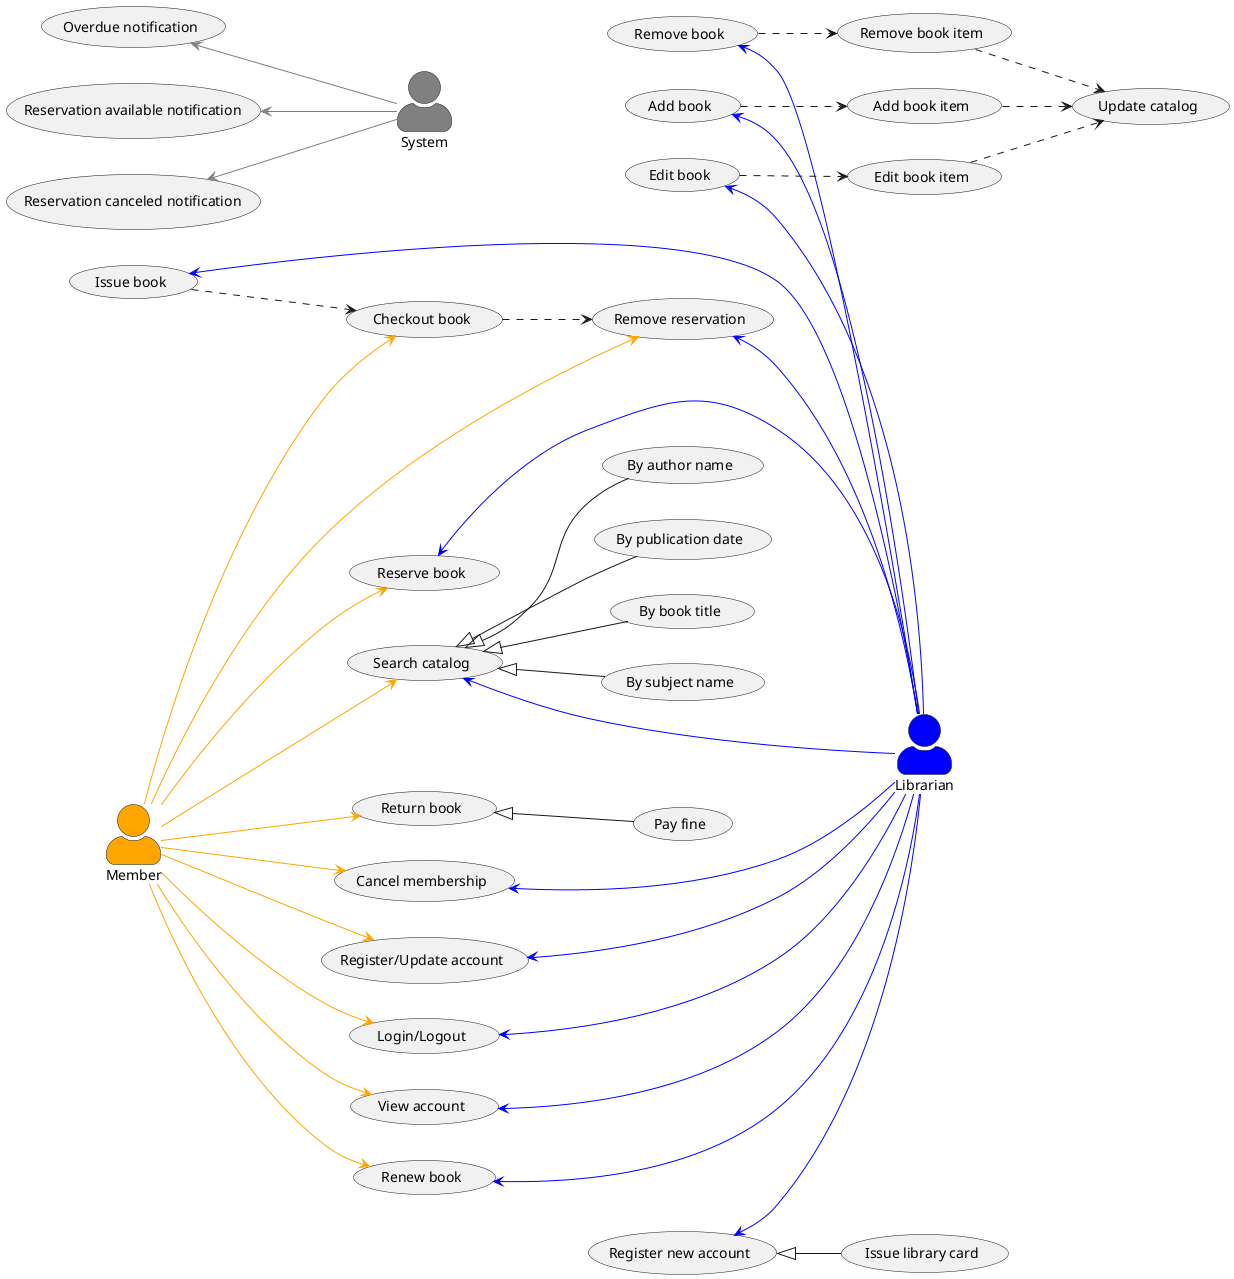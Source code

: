 @startuml
left to right direction
skinparam actorStyle awesome

actor Librarian #blue
actor Member #orange
actor System #gray

'package Library {
    Member --> (Search catalog) #orange
    Member --> (Cancel membership) #orange
    Member --> (Register/Update account) #orange
    Member --> (Login/Logout) #orange
    Member --> (Checkout book) #orange
    Member --> (Remove reservation) #orange
    Member --> (Renew book) #orange
    Member --> (Reserve book) #orange
    Member --> (View account) #orange
    Member --> (Return book) #orange

    (Add book) <-- Librarian #blue
    (Remove book) <-- Librarian #blue
    (Edit book) <-- Librarian #blue
    (Register new account) <-- Librarian #blue
    (Cancel membership) <-- Librarian #blue
    (Register/Update account) <-- Librarian #blue
    (Login/Logout) <-- Librarian #blue
    (Issue book) <-- Librarian #blue
    (Remove reservation) <-- Librarian #blue
    (Renew book) <-- Librarian #blue
    (Reserve book) <-- Librarian #blue
    (View account) <-- Librarian #blue
    (Search catalog) <-- Librarian #blue


    (Overdue notification) <-- System #gray
    (Reservation available notification) <-- System #gray
    (Reservation canceled notification) <-- System #gray

    (Search catalog) <|-- (By author name)
    (Search catalog) <|-- (By publication date)
    (Search catalog) <|-- (By book title)
    (Search catalog) <|-- (By subject name)

    (Add book) ..> (Add book item)
    (Edit book) ..> (Edit book item)
    (Remove book) ..> (Remove book item)

    (Add book item) ..> (Update catalog)
    (Edit book item) ..> (Update catalog)
    (Remove book item) ..> (Update catalog)

    (Issue book) ..> (Checkout book)

    (Checkout book) ..> (Remove reservation)

    (Register new account) <|-- (Issue library card)
    (Return book) <|-- (Pay fine)
'}

@enduml
